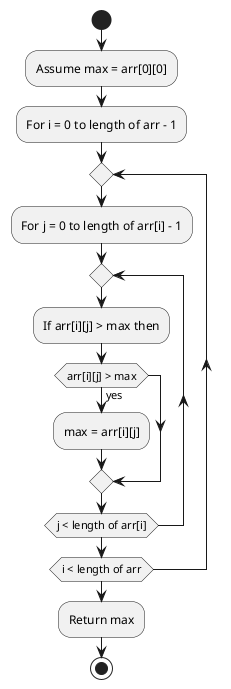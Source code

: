 @startuml
start

:Assume max = arr[0][0];

:For i = 0 to length of arr - 1;
repeat
    :For j = 0 to length of arr[i] - 1;
    repeat
        :If arr[i][j] > max then;
        if (arr[i][j] > max) then (yes)
            :max = arr[i][j];
        endif
    repeat while (j < length of arr[i]);

repeat while (i < length of arr);

:Return max;

stop
@enduml
